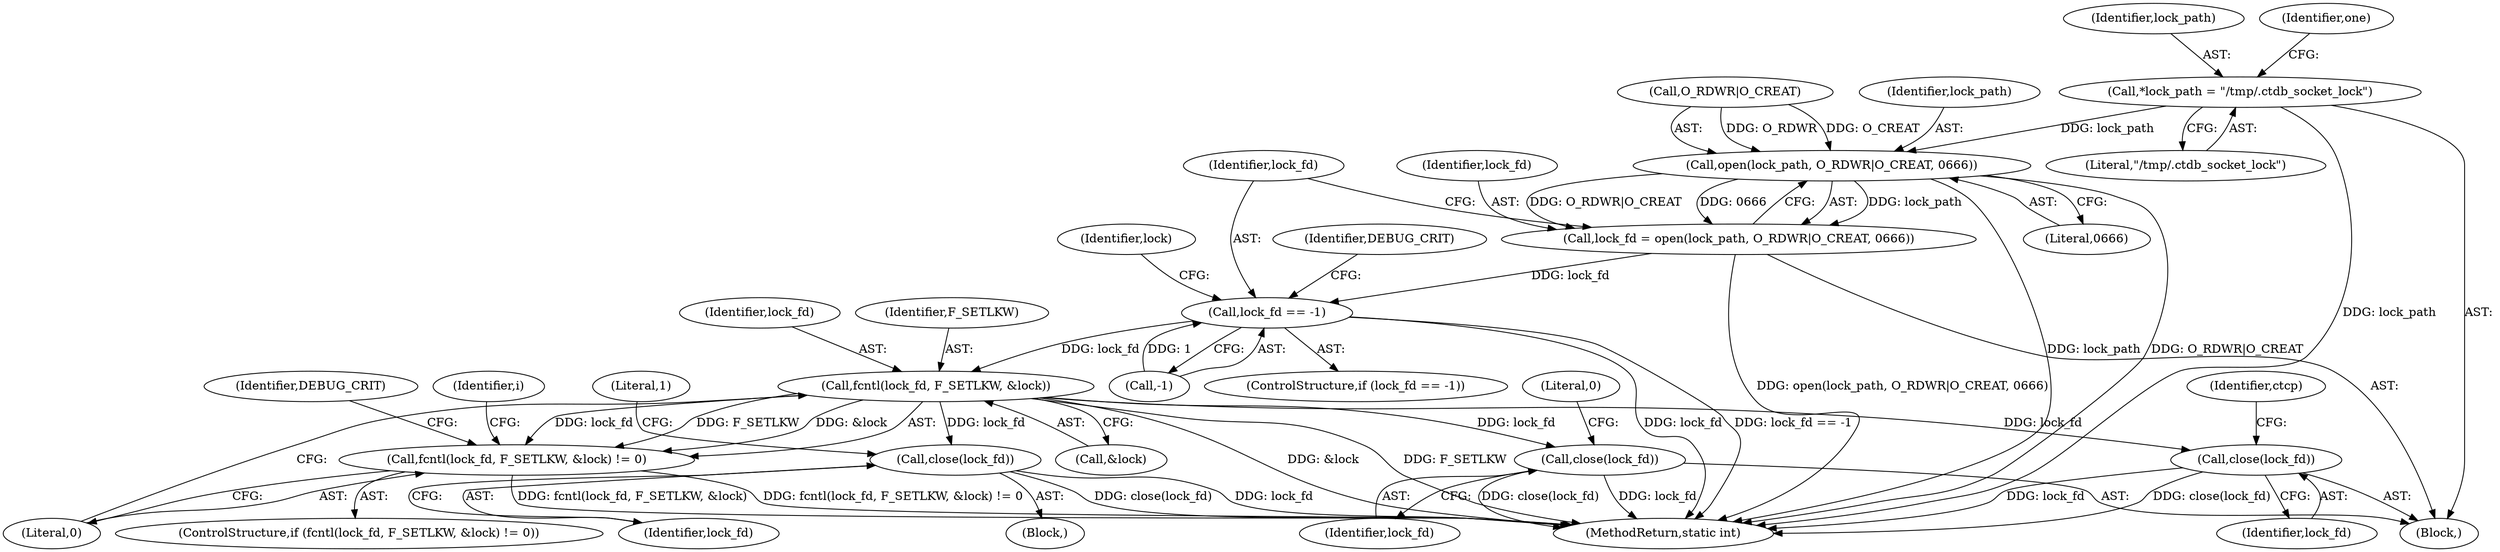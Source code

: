 digraph "1_samba_b9b9f6738fba5c32e87cb9c36b358355b444fb9b@del" {
"1000109" [label="(Call,*lock_path = \"/tmp/.ctdb_socket_lock\")"];
"1000134" [label="(Call,open(lock_path, O_RDWR|O_CREAT, 0666))"];
"1000132" [label="(Call,lock_fd = open(lock_path, O_RDWR|O_CREAT, 0666))"];
"1000141" [label="(Call,lock_fd == -1)"];
"1000181" [label="(Call,fcntl(lock_fd, F_SETLKW, &lock))"];
"1000180" [label="(Call,fcntl(lock_fd, F_SETLKW, &lock) != 0)"];
"1000193" [label="(Call,close(lock_fd))"];
"1000483" [label="(Call,close(lock_fd))"];
"1000488" [label="(Call,close(lock_fd))"];
"1000489" [label="(Identifier,lock_fd)"];
"1000187" [label="(Block,)"];
"1000156" [label="(Identifier,lock)"];
"1000197" [label="(Literal,1)"];
"1000200" [label="(Identifier,i)"];
"1000143" [label="(Call,-1)"];
"1000136" [label="(Call,O_RDWR|O_CREAT)"];
"1000111" [label="(Literal,\"/tmp/.ctdb_socket_lock\")"];
"1000147" [label="(Identifier,DEBUG_CRIT)"];
"1000109" [label="(Call,*lock_path = \"/tmp/.ctdb_socket_lock\")"];
"1000135" [label="(Identifier,lock_path)"];
"1000104" [label="(Block,)"];
"1000134" [label="(Call,open(lock_path, O_RDWR|O_CREAT, 0666))"];
"1000184" [label="(Call,&lock)"];
"1000133" [label="(Identifier,lock_fd)"];
"1000141" [label="(Call,lock_fd == -1)"];
"1000189" [label="(Identifier,DEBUG_CRIT)"];
"1000492" [label="(Identifier,ctcp)"];
"1000193" [label="(Call,close(lock_fd))"];
"1000139" [label="(Literal,0666)"];
"1000182" [label="(Identifier,lock_fd)"];
"1000183" [label="(Identifier,F_SETLKW)"];
"1000110" [label="(Identifier,lock_path)"];
"1000181" [label="(Call,fcntl(lock_fd, F_SETLKW, &lock))"];
"1000483" [label="(Call,close(lock_fd))"];
"1000132" [label="(Call,lock_fd = open(lock_path, O_RDWR|O_CREAT, 0666))"];
"1000488" [label="(Call,close(lock_fd))"];
"1000142" [label="(Identifier,lock_fd)"];
"1000179" [label="(ControlStructure,if (fcntl(lock_fd, F_SETLKW, &lock) != 0))"];
"1000484" [label="(Identifier,lock_fd)"];
"1000140" [label="(ControlStructure,if (lock_fd == -1))"];
"1000186" [label="(Literal,0)"];
"1000194" [label="(Identifier,lock_fd)"];
"1000115" [label="(Identifier,one)"];
"1000503" [label="(MethodReturn,static int)"];
"1000180" [label="(Call,fcntl(lock_fd, F_SETLKW, &lock) != 0)"];
"1000486" [label="(Literal,0)"];
"1000109" -> "1000104"  [label="AST: "];
"1000109" -> "1000111"  [label="CFG: "];
"1000110" -> "1000109"  [label="AST: "];
"1000111" -> "1000109"  [label="AST: "];
"1000115" -> "1000109"  [label="CFG: "];
"1000109" -> "1000503"  [label="DDG: lock_path"];
"1000109" -> "1000134"  [label="DDG: lock_path"];
"1000134" -> "1000132"  [label="AST: "];
"1000134" -> "1000139"  [label="CFG: "];
"1000135" -> "1000134"  [label="AST: "];
"1000136" -> "1000134"  [label="AST: "];
"1000139" -> "1000134"  [label="AST: "];
"1000132" -> "1000134"  [label="CFG: "];
"1000134" -> "1000503"  [label="DDG: lock_path"];
"1000134" -> "1000503"  [label="DDG: O_RDWR|O_CREAT"];
"1000134" -> "1000132"  [label="DDG: lock_path"];
"1000134" -> "1000132"  [label="DDG: O_RDWR|O_CREAT"];
"1000134" -> "1000132"  [label="DDG: 0666"];
"1000136" -> "1000134"  [label="DDG: O_RDWR"];
"1000136" -> "1000134"  [label="DDG: O_CREAT"];
"1000132" -> "1000104"  [label="AST: "];
"1000133" -> "1000132"  [label="AST: "];
"1000142" -> "1000132"  [label="CFG: "];
"1000132" -> "1000503"  [label="DDG: open(lock_path, O_RDWR|O_CREAT, 0666)"];
"1000132" -> "1000141"  [label="DDG: lock_fd"];
"1000141" -> "1000140"  [label="AST: "];
"1000141" -> "1000143"  [label="CFG: "];
"1000142" -> "1000141"  [label="AST: "];
"1000143" -> "1000141"  [label="AST: "];
"1000147" -> "1000141"  [label="CFG: "];
"1000156" -> "1000141"  [label="CFG: "];
"1000141" -> "1000503"  [label="DDG: lock_fd"];
"1000141" -> "1000503"  [label="DDG: lock_fd == -1"];
"1000143" -> "1000141"  [label="DDG: 1"];
"1000141" -> "1000181"  [label="DDG: lock_fd"];
"1000181" -> "1000180"  [label="AST: "];
"1000181" -> "1000184"  [label="CFG: "];
"1000182" -> "1000181"  [label="AST: "];
"1000183" -> "1000181"  [label="AST: "];
"1000184" -> "1000181"  [label="AST: "];
"1000186" -> "1000181"  [label="CFG: "];
"1000181" -> "1000503"  [label="DDG: &lock"];
"1000181" -> "1000503"  [label="DDG: F_SETLKW"];
"1000181" -> "1000180"  [label="DDG: lock_fd"];
"1000181" -> "1000180"  [label="DDG: F_SETLKW"];
"1000181" -> "1000180"  [label="DDG: &lock"];
"1000181" -> "1000193"  [label="DDG: lock_fd"];
"1000181" -> "1000483"  [label="DDG: lock_fd"];
"1000181" -> "1000488"  [label="DDG: lock_fd"];
"1000180" -> "1000179"  [label="AST: "];
"1000180" -> "1000186"  [label="CFG: "];
"1000186" -> "1000180"  [label="AST: "];
"1000189" -> "1000180"  [label="CFG: "];
"1000200" -> "1000180"  [label="CFG: "];
"1000180" -> "1000503"  [label="DDG: fcntl(lock_fd, F_SETLKW, &lock)"];
"1000180" -> "1000503"  [label="DDG: fcntl(lock_fd, F_SETLKW, &lock) != 0"];
"1000193" -> "1000187"  [label="AST: "];
"1000193" -> "1000194"  [label="CFG: "];
"1000194" -> "1000193"  [label="AST: "];
"1000197" -> "1000193"  [label="CFG: "];
"1000193" -> "1000503"  [label="DDG: lock_fd"];
"1000193" -> "1000503"  [label="DDG: close(lock_fd)"];
"1000483" -> "1000104"  [label="AST: "];
"1000483" -> "1000484"  [label="CFG: "];
"1000484" -> "1000483"  [label="AST: "];
"1000486" -> "1000483"  [label="CFG: "];
"1000483" -> "1000503"  [label="DDG: close(lock_fd)"];
"1000483" -> "1000503"  [label="DDG: lock_fd"];
"1000488" -> "1000104"  [label="AST: "];
"1000488" -> "1000489"  [label="CFG: "];
"1000489" -> "1000488"  [label="AST: "];
"1000492" -> "1000488"  [label="CFG: "];
"1000488" -> "1000503"  [label="DDG: lock_fd"];
"1000488" -> "1000503"  [label="DDG: close(lock_fd)"];
}
